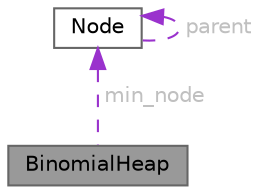 digraph "BinomialHeap"
{
 // LATEX_PDF_SIZE
  bgcolor="transparent";
  edge [fontname=Helvetica,fontsize=10,labelfontname=Helvetica,labelfontsize=10];
  node [fontname=Helvetica,fontsize=10,shape=box,height=0.2,width=0.4];
  Node1 [id="Node000001",label="BinomialHeap",height=0.2,width=0.4,color="gray40", fillcolor="grey60", style="filled", fontcolor="black",tooltip="Class representing a binomial heap."];
  Node2 -> Node1 [id="edge1_Node000001_Node000002",dir="back",color="darkorchid3",style="dashed",tooltip=" ",label=" min_node",fontcolor="grey" ];
  Node2 [id="Node000002",label="Node",height=0.2,width=0.4,color="gray40", fillcolor="white", style="filled",URL="$class_node.html",tooltip="Class representing a node in the binomial heap."];
  Node2 -> Node2 [id="edge2_Node000002_Node000002",dir="back",color="darkorchid3",style="dashed",tooltip=" ",label=" parent",fontcolor="grey" ];
}
